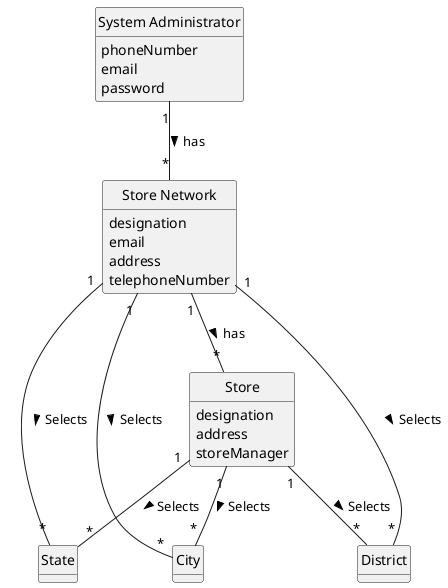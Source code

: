 @startuml
skinparam monochrome true
skinparam packageStyle rectangle
skinparam shadowing false

skinparam classAttributeIconSize 0

hide circle
hide methods

class "System Administrator" {
    phoneNumber
    email
    password
}

class "Store Network" {
    designation
    email
    address
    telephoneNumber
}

class Store {
    designation
    address
    storeManager
}

class State {}

class District {}

class City {}

"System Administrator" "1" -- "*" "Store Network" : has >
"Store Network" "1" -- "*" Store : has >
"Store Network" "1" -- "*" State : Selects >
"Store Network" "1" -- "*" District : Selects >
"Store Network" "1" -- "*" City : Selects >
Store "1" -- "*" State : Selects >
Store "1" -- "*" District : Selects >
Store "1" -- "*" City : Selects >

@enduml